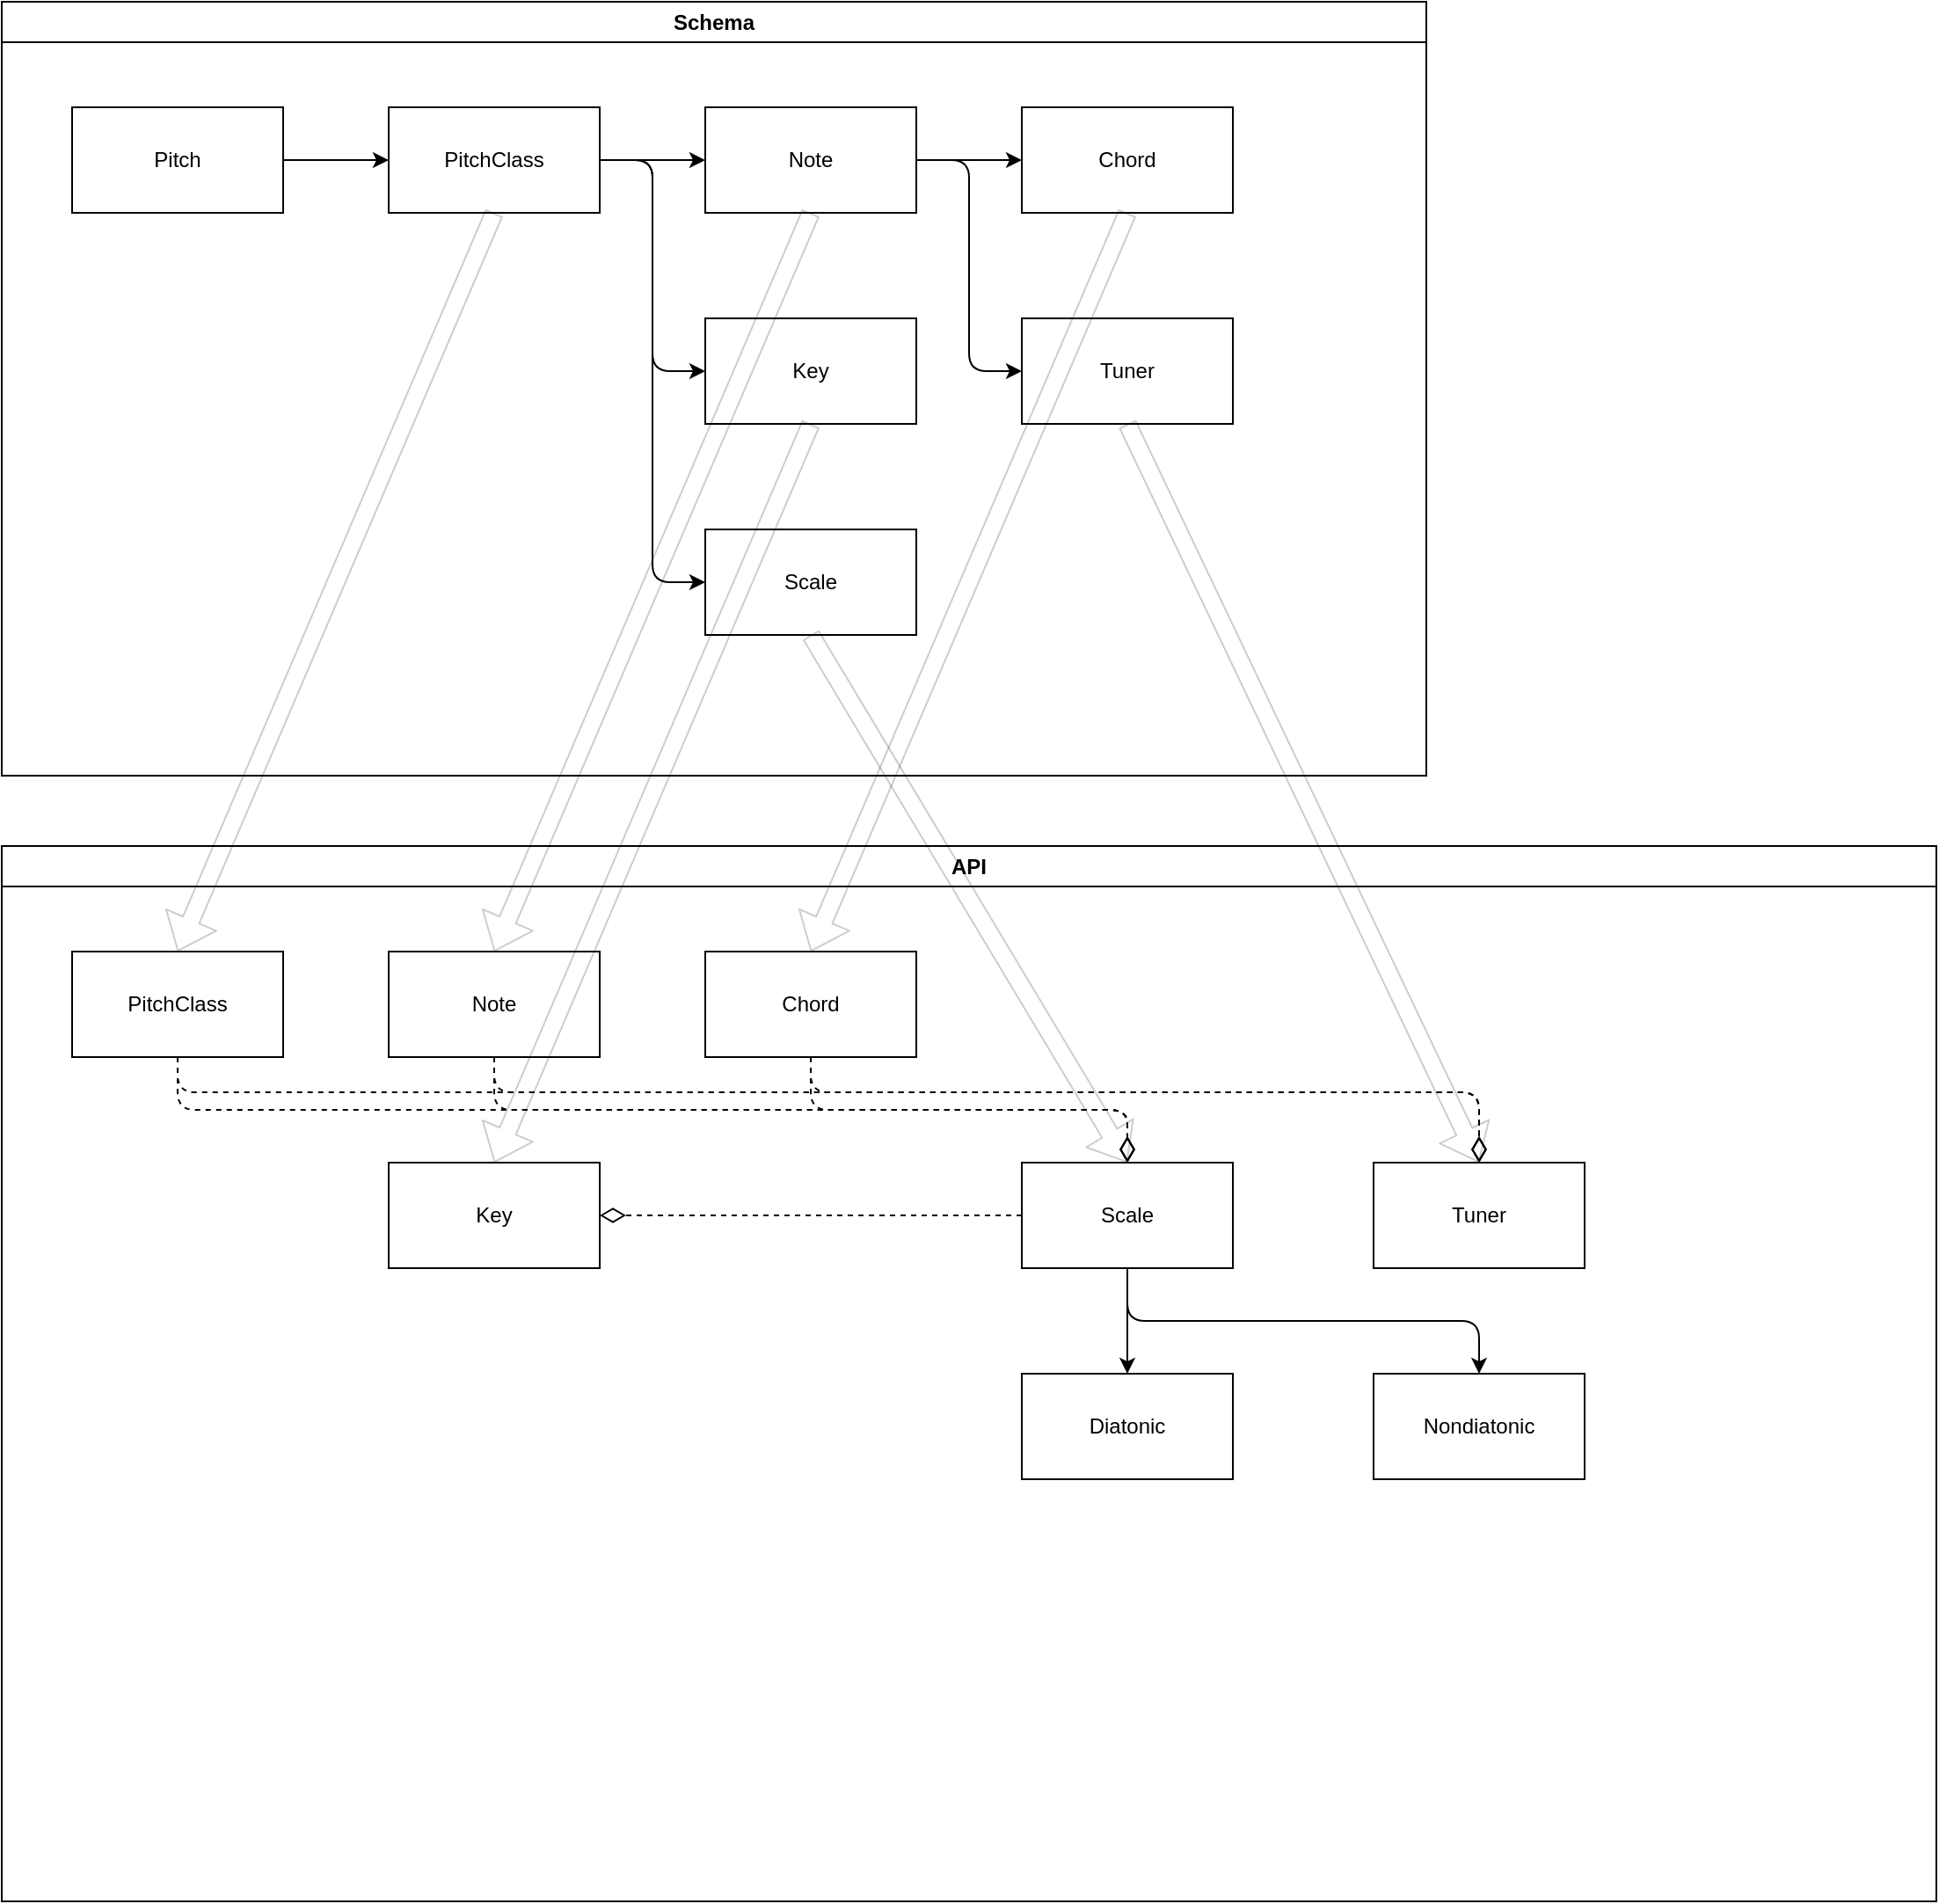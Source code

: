 <mxfile>
    <diagram id="Du9SqvH37Do7ixIhib5r" name="Page-1">
        <mxGraphModel dx="1259" dy="853" grid="1" gridSize="10" guides="1" tooltips="1" connect="1" arrows="1" fold="1" page="1" pageScale="1" pageWidth="1920" pageHeight="1200" math="0" shadow="0">
            <root>
                <mxCell id="0"/>
                <mxCell id="1" parent="0"/>
                <mxCell id="9" value="Schema" style="swimlane;whiteSpace=wrap;html=1;" parent="1" vertex="1">
                    <mxGeometry x="40" y="40" width="810" height="440" as="geometry"/>
                </mxCell>
                <mxCell id="17" style="edgeStyle=none;html=1;exitX=1;exitY=0.5;exitDx=0;exitDy=0;entryX=0;entryY=0.5;entryDx=0;entryDy=0;" parent="9" source="3" target="7" edge="1">
                    <mxGeometry relative="1" as="geometry"/>
                </mxCell>
                <mxCell id="3" value="Pitch" style="rounded=0;whiteSpace=wrap;html=1;" parent="9" vertex="1">
                    <mxGeometry x="40" y="60" width="120" height="60" as="geometry"/>
                </mxCell>
                <mxCell id="6" value="Scale" style="rounded=0;whiteSpace=wrap;html=1;" parent="9" vertex="1">
                    <mxGeometry x="400" y="300" width="120" height="60" as="geometry"/>
                </mxCell>
                <mxCell id="19" style="edgeStyle=none;html=1;exitX=1;exitY=0.5;exitDx=0;exitDy=0;entryX=0;entryY=0.5;entryDx=0;entryDy=0;" parent="9" source="5" target="13" edge="1">
                    <mxGeometry relative="1" as="geometry"/>
                </mxCell>
                <mxCell id="21" style="edgeStyle=elbowEdgeStyle;html=1;exitX=1;exitY=0.5;exitDx=0;exitDy=0;entryX=0;entryY=0.5;entryDx=0;entryDy=0;" parent="9" source="5" target="8" edge="1">
                    <mxGeometry relative="1" as="geometry"/>
                </mxCell>
                <mxCell id="5" value="Note" style="rounded=0;whiteSpace=wrap;html=1;" parent="9" vertex="1">
                    <mxGeometry x="400" y="60" width="120" height="60" as="geometry"/>
                </mxCell>
                <mxCell id="18" style="edgeStyle=none;html=1;exitX=1;exitY=0.5;exitDx=0;exitDy=0;entryX=0;entryY=0.5;entryDx=0;entryDy=0;" parent="9" source="7" target="5" edge="1">
                    <mxGeometry relative="1" as="geometry"/>
                </mxCell>
                <mxCell id="22" style="edgeStyle=elbowEdgeStyle;html=1;exitX=1;exitY=0.5;exitDx=0;exitDy=0;entryX=0;entryY=0.5;entryDx=0;entryDy=0;" parent="9" source="7" target="12" edge="1">
                    <mxGeometry relative="1" as="geometry"/>
                </mxCell>
                <mxCell id="23" style="edgeStyle=elbowEdgeStyle;html=1;exitX=1;exitY=0.5;exitDx=0;exitDy=0;entryX=0;entryY=0.5;entryDx=0;entryDy=0;" parent="9" source="7" target="6" edge="1">
                    <mxGeometry relative="1" as="geometry"/>
                </mxCell>
                <mxCell id="7" value="PitchClass" style="rounded=0;whiteSpace=wrap;html=1;" parent="9" vertex="1">
                    <mxGeometry x="220" y="60" width="120" height="60" as="geometry"/>
                </mxCell>
                <mxCell id="8" value="Tuner" style="rounded=0;whiteSpace=wrap;html=1;" parent="9" vertex="1">
                    <mxGeometry x="580" y="180" width="120" height="60" as="geometry"/>
                </mxCell>
                <mxCell id="12" value="Key" style="rounded=0;whiteSpace=wrap;html=1;" parent="9" vertex="1">
                    <mxGeometry x="400" y="180" width="120" height="60" as="geometry"/>
                </mxCell>
                <mxCell id="13" value="Chord" style="rounded=0;whiteSpace=wrap;html=1;" parent="9" vertex="1">
                    <mxGeometry x="580" y="60" width="120" height="60" as="geometry"/>
                </mxCell>
                <mxCell id="11" value="API" style="swimlane;whiteSpace=wrap;html=1;strokeColor=default;" parent="1" vertex="1">
                    <mxGeometry x="40" y="520" width="1100" height="600" as="geometry"/>
                </mxCell>
                <mxCell id="24" value="Chord" style="rounded=0;whiteSpace=wrap;html=1;" parent="11" vertex="1">
                    <mxGeometry x="400" y="60" width="120" height="60" as="geometry"/>
                </mxCell>
                <mxCell id="25" value="Note" style="rounded=0;whiteSpace=wrap;html=1;" parent="11" vertex="1">
                    <mxGeometry x="220" y="60" width="120" height="60" as="geometry"/>
                </mxCell>
                <mxCell id="26" value="Tuner" style="rounded=0;whiteSpace=wrap;html=1;" parent="11" vertex="1">
                    <mxGeometry x="780" y="180" width="120" height="60" as="geometry"/>
                </mxCell>
                <mxCell id="28" value="PitchClass" style="rounded=0;whiteSpace=wrap;html=1;" parent="11" vertex="1">
                    <mxGeometry x="40" y="60" width="120" height="60" as="geometry"/>
                </mxCell>
                <mxCell id="43" style="edgeStyle=elbowEdgeStyle;html=1;exitX=0.5;exitY=1;exitDx=0;exitDy=0;elbow=vertical;" parent="11" source="31" target="33" edge="1">
                    <mxGeometry relative="1" as="geometry"/>
                </mxCell>
                <mxCell id="44" style="edgeStyle=elbowEdgeStyle;html=1;exitX=0.5;exitY=1;exitDx=0;exitDy=0;entryX=0.5;entryY=0;entryDx=0;entryDy=0;elbow=vertical;" parent="11" source="31" target="34" edge="1">
                    <mxGeometry relative="1" as="geometry"/>
                </mxCell>
                <mxCell id="45" style="edgeStyle=none;html=1;exitX=0;exitY=0.5;exitDx=0;exitDy=0;entryX=1;entryY=0.5;entryDx=0;entryDy=0;dashed=1;endArrow=diamondThin;endFill=0;endSize=12;" parent="11" source="31" target="32" edge="1">
                    <mxGeometry relative="1" as="geometry"/>
                </mxCell>
                <mxCell id="31" value="Scale" style="rounded=0;whiteSpace=wrap;html=1;" parent="11" vertex="1">
                    <mxGeometry x="580" y="180" width="120" height="60" as="geometry"/>
                </mxCell>
                <mxCell id="32" value="Key" style="rounded=0;whiteSpace=wrap;html=1;" parent="11" vertex="1">
                    <mxGeometry x="220" y="180" width="120" height="60" as="geometry"/>
                </mxCell>
                <mxCell id="33" value="Diatonic" style="rounded=0;whiteSpace=wrap;html=1;" parent="11" vertex="1">
                    <mxGeometry x="580" y="300" width="120" height="60" as="geometry"/>
                </mxCell>
                <mxCell id="34" value="Nondiatonic" style="rounded=0;whiteSpace=wrap;html=1;" parent="11" vertex="1">
                    <mxGeometry x="780" y="300" width="120" height="60" as="geometry"/>
                </mxCell>
                <mxCell id="37" style="edgeStyle=elbowEdgeStyle;html=1;exitX=0.5;exitY=1;exitDx=0;exitDy=0;entryX=0.5;entryY=0;entryDx=0;entryDy=0;dashed=1;endArrow=diamondThin;endFill=0;startSize=6;endSize=12;elbow=vertical;" parent="11" source="25" target="26" edge="1">
                    <mxGeometry relative="1" as="geometry">
                        <mxPoint x="580" y="140" as="sourcePoint"/>
                        <mxPoint x="640" y="140" as="targetPoint"/>
                        <Array as="points">
                            <mxPoint x="370" y="140"/>
                        </Array>
                    </mxGeometry>
                </mxCell>
                <mxCell id="39" style="edgeStyle=elbowEdgeStyle;html=1;exitX=0.5;exitY=1;exitDx=0;exitDy=0;entryX=0.5;entryY=0;entryDx=0;entryDy=0;dashed=1;endArrow=diamondThin;endFill=0;startSize=6;endSize=12;elbow=vertical;" parent="11" source="24" target="26" edge="1">
                    <mxGeometry relative="1" as="geometry">
                        <mxPoint x="600" y="130" as="sourcePoint"/>
                        <mxPoint x="660" y="130" as="targetPoint"/>
                        <Array as="points">
                            <mxPoint x="640" y="140"/>
                        </Array>
                    </mxGeometry>
                </mxCell>
                <mxCell id="40" style="edgeStyle=elbowEdgeStyle;html=1;exitX=0.5;exitY=1;exitDx=0;exitDy=0;dashed=1;endArrow=diamondThin;endFill=0;startSize=6;endSize=12;elbow=vertical;entryX=0.5;entryY=0;entryDx=0;entryDy=0;" parent="11" source="28" target="31" edge="1">
                    <mxGeometry relative="1" as="geometry">
                        <mxPoint x="100" y="190" as="sourcePoint"/>
                        <mxPoint x="280" y="300" as="targetPoint"/>
                        <Array as="points">
                            <mxPoint x="370" y="150"/>
                        </Array>
                    </mxGeometry>
                </mxCell>
                <mxCell id="41" style="edgeStyle=elbowEdgeStyle;html=1;exitX=0.5;exitY=1;exitDx=0;exitDy=0;dashed=1;endArrow=diamondThin;endFill=0;startSize=6;endSize=12;elbow=vertical;entryX=0.5;entryY=0;entryDx=0;entryDy=0;" parent="11" source="25" target="31" edge="1">
                    <mxGeometry relative="1" as="geometry">
                        <mxPoint x="150" y="170" as="sourcePoint"/>
                        <mxPoint x="280" y="300" as="targetPoint"/>
                        <Array as="points">
                            <mxPoint x="460" y="150"/>
                        </Array>
                    </mxGeometry>
                </mxCell>
                <mxCell id="42" style="edgeStyle=elbowEdgeStyle;html=1;exitX=0.5;exitY=1;exitDx=0;exitDy=0;dashed=1;endArrow=diamondThin;endFill=0;startSize=6;endSize=12;elbow=vertical;entryX=0.5;entryY=0;entryDx=0;entryDy=0;" parent="11" source="24" target="31" edge="1">
                    <mxGeometry relative="1" as="geometry">
                        <mxPoint x="600" y="190" as="sourcePoint"/>
                        <mxPoint x="280" y="300" as="targetPoint"/>
                        <Array as="points">
                            <mxPoint x="500" y="150"/>
                        </Array>
                    </mxGeometry>
                </mxCell>
                <mxCell id="38" style="edgeStyle=elbowEdgeStyle;html=1;exitX=0.5;exitY=1;exitDx=0;exitDy=0;dashed=1;endArrow=diamondThin;endFill=0;startSize=6;endSize=12;elbow=vertical;entryX=0.5;entryY=0;entryDx=0;entryDy=0;" parent="11" source="28" target="26" edge="1">
                    <mxGeometry relative="1" as="geometry">
                        <mxPoint x="660" y="140" as="sourcePoint"/>
                        <mxPoint x="460" y="180" as="targetPoint"/>
                        <Array as="points">
                            <mxPoint x="460" y="140"/>
                        </Array>
                    </mxGeometry>
                </mxCell>
                <mxCell id="46" value="" style="shape=flexArrow;endArrow=classic;html=1;exitX=0.5;exitY=1;exitDx=0;exitDy=0;entryX=0.5;entryY=0;entryDx=0;entryDy=0;opacity=20;" parent="1" source="7" target="28" edge="1">
                    <mxGeometry width="50" height="50" relative="1" as="geometry">
                        <mxPoint x="550" y="640" as="sourcePoint"/>
                        <mxPoint x="600" y="590" as="targetPoint"/>
                    </mxGeometry>
                </mxCell>
                <mxCell id="47" value="" style="shape=flexArrow;endArrow=classic;html=1;exitX=0.5;exitY=1;exitDx=0;exitDy=0;entryX=0.5;entryY=0;entryDx=0;entryDy=0;opacity=20;" parent="1" source="5" target="25" edge="1">
                    <mxGeometry width="50" height="50" relative="1" as="geometry">
                        <mxPoint x="550" y="640" as="sourcePoint"/>
                        <mxPoint x="600" y="590" as="targetPoint"/>
                    </mxGeometry>
                </mxCell>
                <mxCell id="48" value="" style="shape=flexArrow;endArrow=classic;html=1;exitX=0.5;exitY=1;exitDx=0;exitDy=0;entryX=0.5;entryY=0;entryDx=0;entryDy=0;opacity=20;" parent="1" source="13" target="24" edge="1">
                    <mxGeometry width="50" height="50" relative="1" as="geometry">
                        <mxPoint x="550" y="640" as="sourcePoint"/>
                        <mxPoint x="600" y="590" as="targetPoint"/>
                    </mxGeometry>
                </mxCell>
                <mxCell id="49" value="" style="shape=flexArrow;endArrow=classic;html=1;exitX=0.5;exitY=1;exitDx=0;exitDy=0;entryX=0.5;entryY=0;entryDx=0;entryDy=0;opacity=20;" parent="1" source="12" target="32" edge="1">
                    <mxGeometry width="50" height="50" relative="1" as="geometry">
                        <mxPoint x="990" y="260" as="sourcePoint"/>
                        <mxPoint x="810" y="680" as="targetPoint"/>
                    </mxGeometry>
                </mxCell>
                <mxCell id="50" value="" style="shape=flexArrow;endArrow=classic;html=1;exitX=0.5;exitY=1;exitDx=0;exitDy=0;entryX=0.5;entryY=0;entryDx=0;entryDy=0;opacity=20;" parent="1" source="6" target="31" edge="1">
                    <mxGeometry width="50" height="50" relative="1" as="geometry">
                        <mxPoint x="930" y="320" as="sourcePoint"/>
                        <mxPoint x="750" y="740" as="targetPoint"/>
                    </mxGeometry>
                </mxCell>
                <mxCell id="51" value="" style="shape=flexArrow;endArrow=classic;html=1;exitX=0.5;exitY=1;exitDx=0;exitDy=0;entryX=0.5;entryY=0;entryDx=0;entryDy=0;opacity=20;" parent="1" source="8" target="26" edge="1">
                    <mxGeometry width="50" height="50" relative="1" as="geometry">
                        <mxPoint x="970" y="330" as="sourcePoint"/>
                        <mxPoint x="790" y="750" as="targetPoint"/>
                    </mxGeometry>
                </mxCell>
            </root>
        </mxGraphModel>
    </diagram>
</mxfile>